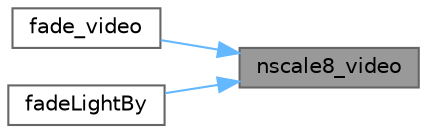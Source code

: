 digraph "nscale8_video"
{
 // LATEX_PDF_SIZE
  bgcolor="transparent";
  edge [fontname=Helvetica,fontsize=10,labelfontname=Helvetica,labelfontsize=10];
  node [fontname=Helvetica,fontsize=10,shape=box,height=0.2,width=0.4];
  rankdir="RL";
  Node1 [id="Node000001",label="nscale8_video",height=0.2,width=0.4,color="gray40", fillcolor="grey60", style="filled", fontcolor="black",tooltip="Scale the brightness of an array of pixels all at once."];
  Node1 -> Node2 [id="edge1_Node000001_Node000002",dir="back",color="steelblue1",style="solid",tooltip=" "];
  Node2 [id="Node000002",label="fade_video",height=0.2,width=0.4,color="grey40", fillcolor="white", style="filled",URL="$d3/d1c/group___color_fades.html#gaff656b0046fac0d40b8eb02941ce1755",tooltip="Reduce the brightness of an array of pixels all at once."];
  Node1 -> Node3 [id="edge2_Node000001_Node000003",dir="back",color="steelblue1",style="solid",tooltip=" "];
  Node3 [id="Node000003",label="fadeLightBy",height=0.2,width=0.4,color="grey40", fillcolor="white", style="filled",URL="$d3/d1c/group___color_fades.html#gac1e25878d16efa6112d907738f525773",tooltip="Reduce the brightness of an array of pixels all at once."];
}
